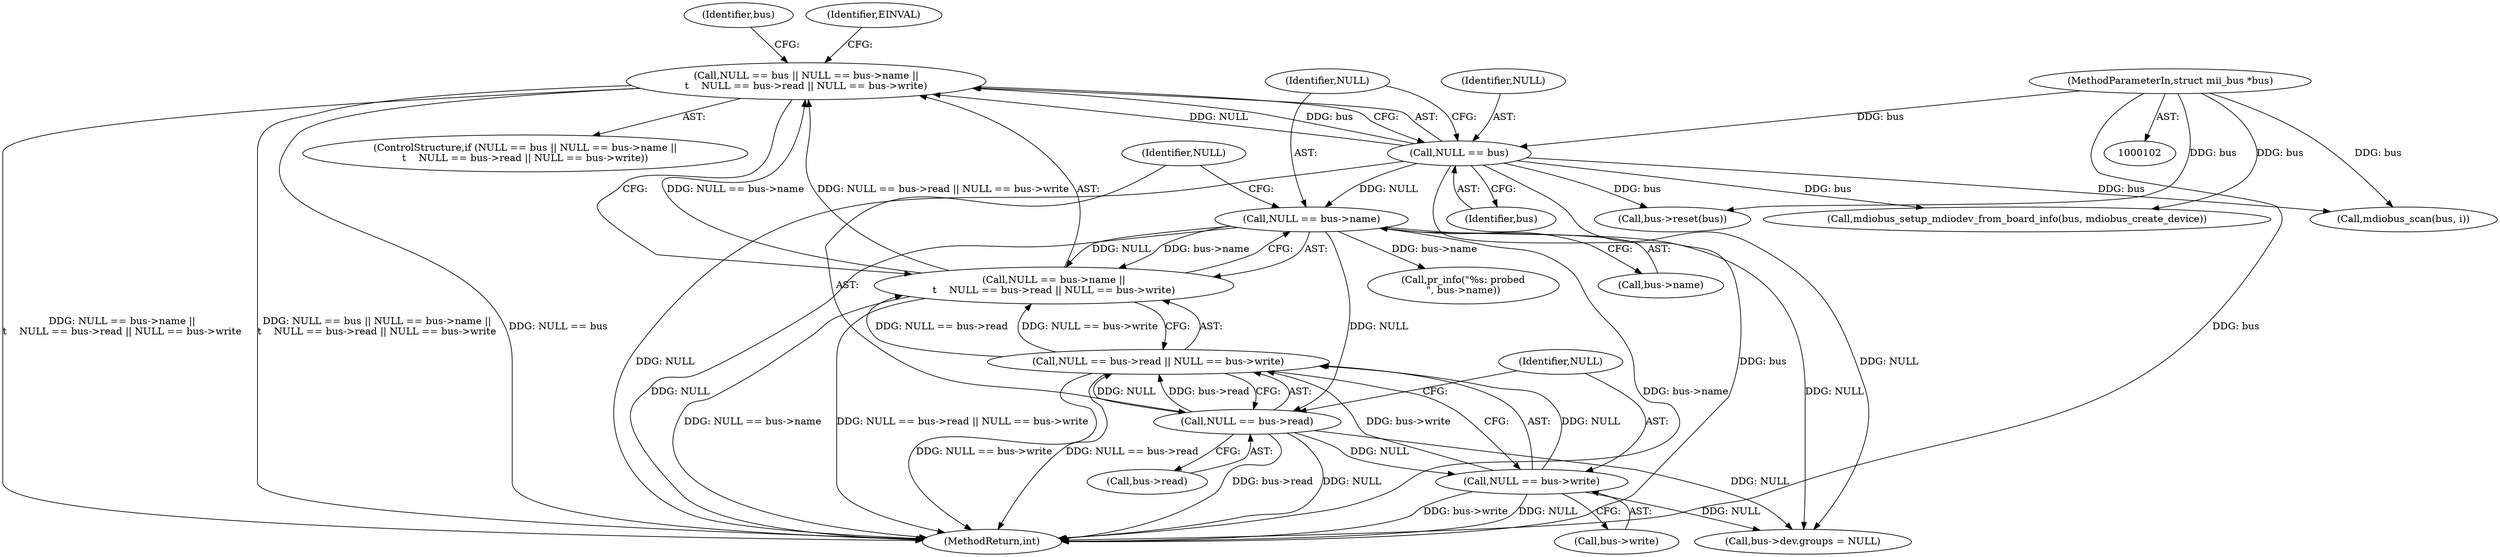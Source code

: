 digraph "0_linux_6ff7b060535e87c2ae14dd8548512abfdda528fb@API" {
"1000111" [label="(Call,NULL == bus || NULL == bus->name ||\n\t    NULL == bus->read || NULL == bus->write)"];
"1000112" [label="(Call,NULL == bus)"];
"1000103" [label="(MethodParameterIn,struct mii_bus *bus)"];
"1000115" [label="(Call,NULL == bus->name ||\n\t    NULL == bus->read || NULL == bus->write)"];
"1000116" [label="(Call,NULL == bus->name)"];
"1000121" [label="(Call,NULL == bus->read || NULL == bus->write)"];
"1000122" [label="(Call,NULL == bus->read)"];
"1000127" [label="(Call,NULL == bus->write)"];
"1000139" [label="(Identifier,bus)"];
"1000307" [label="(Call,pr_info(\"%s: probed\n\", bus->name))"];
"1000128" [label="(Identifier,NULL)"];
"1000122" [label="(Call,NULL == bus->read)"];
"1000281" [label="(Call,mdiobus_scan(bus, i))"];
"1000111" [label="(Call,NULL == bus || NULL == bus->name ||\n\t    NULL == bus->read || NULL == bus->write)"];
"1000117" [label="(Identifier,NULL)"];
"1000110" [label="(ControlStructure,if (NULL == bus || NULL == bus->name ||\n\t    NULL == bus->read || NULL == bus->write))"];
"1000113" [label="(Identifier,NULL)"];
"1000118" [label="(Call,bus->name)"];
"1000299" [label="(Call,mdiobus_setup_mdiodev_from_board_info(bus, mdiobus_create_device))"];
"1000124" [label="(Call,bus->read)"];
"1000129" [label="(Call,bus->write)"];
"1000127" [label="(Call,NULL == bus->write)"];
"1000112" [label="(Call,NULL == bus)"];
"1000255" [label="(Call,bus->reset(bus))"];
"1000103" [label="(MethodParameterIn,struct mii_bus *bus)"];
"1000163" [label="(Call,bus->dev.groups = NULL)"];
"1000116" [label="(Call,NULL == bus->name)"];
"1000115" [label="(Call,NULL == bus->name ||\n\t    NULL == bus->read || NULL == bus->write)"];
"1000134" [label="(Identifier,EINVAL)"];
"1000114" [label="(Identifier,bus)"];
"1000352" [label="(MethodReturn,int)"];
"1000121" [label="(Call,NULL == bus->read || NULL == bus->write)"];
"1000123" [label="(Identifier,NULL)"];
"1000111" -> "1000110"  [label="AST: "];
"1000111" -> "1000112"  [label="CFG: "];
"1000111" -> "1000115"  [label="CFG: "];
"1000112" -> "1000111"  [label="AST: "];
"1000115" -> "1000111"  [label="AST: "];
"1000134" -> "1000111"  [label="CFG: "];
"1000139" -> "1000111"  [label="CFG: "];
"1000111" -> "1000352"  [label="DDG: NULL == bus->name ||\n\t    NULL == bus->read || NULL == bus->write"];
"1000111" -> "1000352"  [label="DDG: NULL == bus"];
"1000111" -> "1000352"  [label="DDG: NULL == bus || NULL == bus->name ||\n\t    NULL == bus->read || NULL == bus->write"];
"1000112" -> "1000111"  [label="DDG: NULL"];
"1000112" -> "1000111"  [label="DDG: bus"];
"1000115" -> "1000111"  [label="DDG: NULL == bus->name"];
"1000115" -> "1000111"  [label="DDG: NULL == bus->read || NULL == bus->write"];
"1000112" -> "1000114"  [label="CFG: "];
"1000113" -> "1000112"  [label="AST: "];
"1000114" -> "1000112"  [label="AST: "];
"1000117" -> "1000112"  [label="CFG: "];
"1000112" -> "1000352"  [label="DDG: bus"];
"1000112" -> "1000352"  [label="DDG: NULL"];
"1000103" -> "1000112"  [label="DDG: bus"];
"1000112" -> "1000116"  [label="DDG: NULL"];
"1000112" -> "1000163"  [label="DDG: NULL"];
"1000112" -> "1000255"  [label="DDG: bus"];
"1000112" -> "1000281"  [label="DDG: bus"];
"1000112" -> "1000299"  [label="DDG: bus"];
"1000103" -> "1000102"  [label="AST: "];
"1000103" -> "1000352"  [label="DDG: bus"];
"1000103" -> "1000255"  [label="DDG: bus"];
"1000103" -> "1000281"  [label="DDG: bus"];
"1000103" -> "1000299"  [label="DDG: bus"];
"1000115" -> "1000116"  [label="CFG: "];
"1000115" -> "1000121"  [label="CFG: "];
"1000116" -> "1000115"  [label="AST: "];
"1000121" -> "1000115"  [label="AST: "];
"1000115" -> "1000352"  [label="DDG: NULL == bus->read || NULL == bus->write"];
"1000115" -> "1000352"  [label="DDG: NULL == bus->name"];
"1000116" -> "1000115"  [label="DDG: NULL"];
"1000116" -> "1000115"  [label="DDG: bus->name"];
"1000121" -> "1000115"  [label="DDG: NULL == bus->read"];
"1000121" -> "1000115"  [label="DDG: NULL == bus->write"];
"1000116" -> "1000118"  [label="CFG: "];
"1000117" -> "1000116"  [label="AST: "];
"1000118" -> "1000116"  [label="AST: "];
"1000123" -> "1000116"  [label="CFG: "];
"1000116" -> "1000352"  [label="DDG: NULL"];
"1000116" -> "1000352"  [label="DDG: bus->name"];
"1000116" -> "1000122"  [label="DDG: NULL"];
"1000116" -> "1000163"  [label="DDG: NULL"];
"1000116" -> "1000307"  [label="DDG: bus->name"];
"1000121" -> "1000122"  [label="CFG: "];
"1000121" -> "1000127"  [label="CFG: "];
"1000122" -> "1000121"  [label="AST: "];
"1000127" -> "1000121"  [label="AST: "];
"1000121" -> "1000352"  [label="DDG: NULL == bus->write"];
"1000121" -> "1000352"  [label="DDG: NULL == bus->read"];
"1000122" -> "1000121"  [label="DDG: NULL"];
"1000122" -> "1000121"  [label="DDG: bus->read"];
"1000127" -> "1000121"  [label="DDG: NULL"];
"1000127" -> "1000121"  [label="DDG: bus->write"];
"1000122" -> "1000124"  [label="CFG: "];
"1000123" -> "1000122"  [label="AST: "];
"1000124" -> "1000122"  [label="AST: "];
"1000128" -> "1000122"  [label="CFG: "];
"1000122" -> "1000352"  [label="DDG: NULL"];
"1000122" -> "1000352"  [label="DDG: bus->read"];
"1000122" -> "1000127"  [label="DDG: NULL"];
"1000122" -> "1000163"  [label="DDG: NULL"];
"1000127" -> "1000129"  [label="CFG: "];
"1000128" -> "1000127"  [label="AST: "];
"1000129" -> "1000127"  [label="AST: "];
"1000127" -> "1000352"  [label="DDG: bus->write"];
"1000127" -> "1000352"  [label="DDG: NULL"];
"1000127" -> "1000163"  [label="DDG: NULL"];
}
